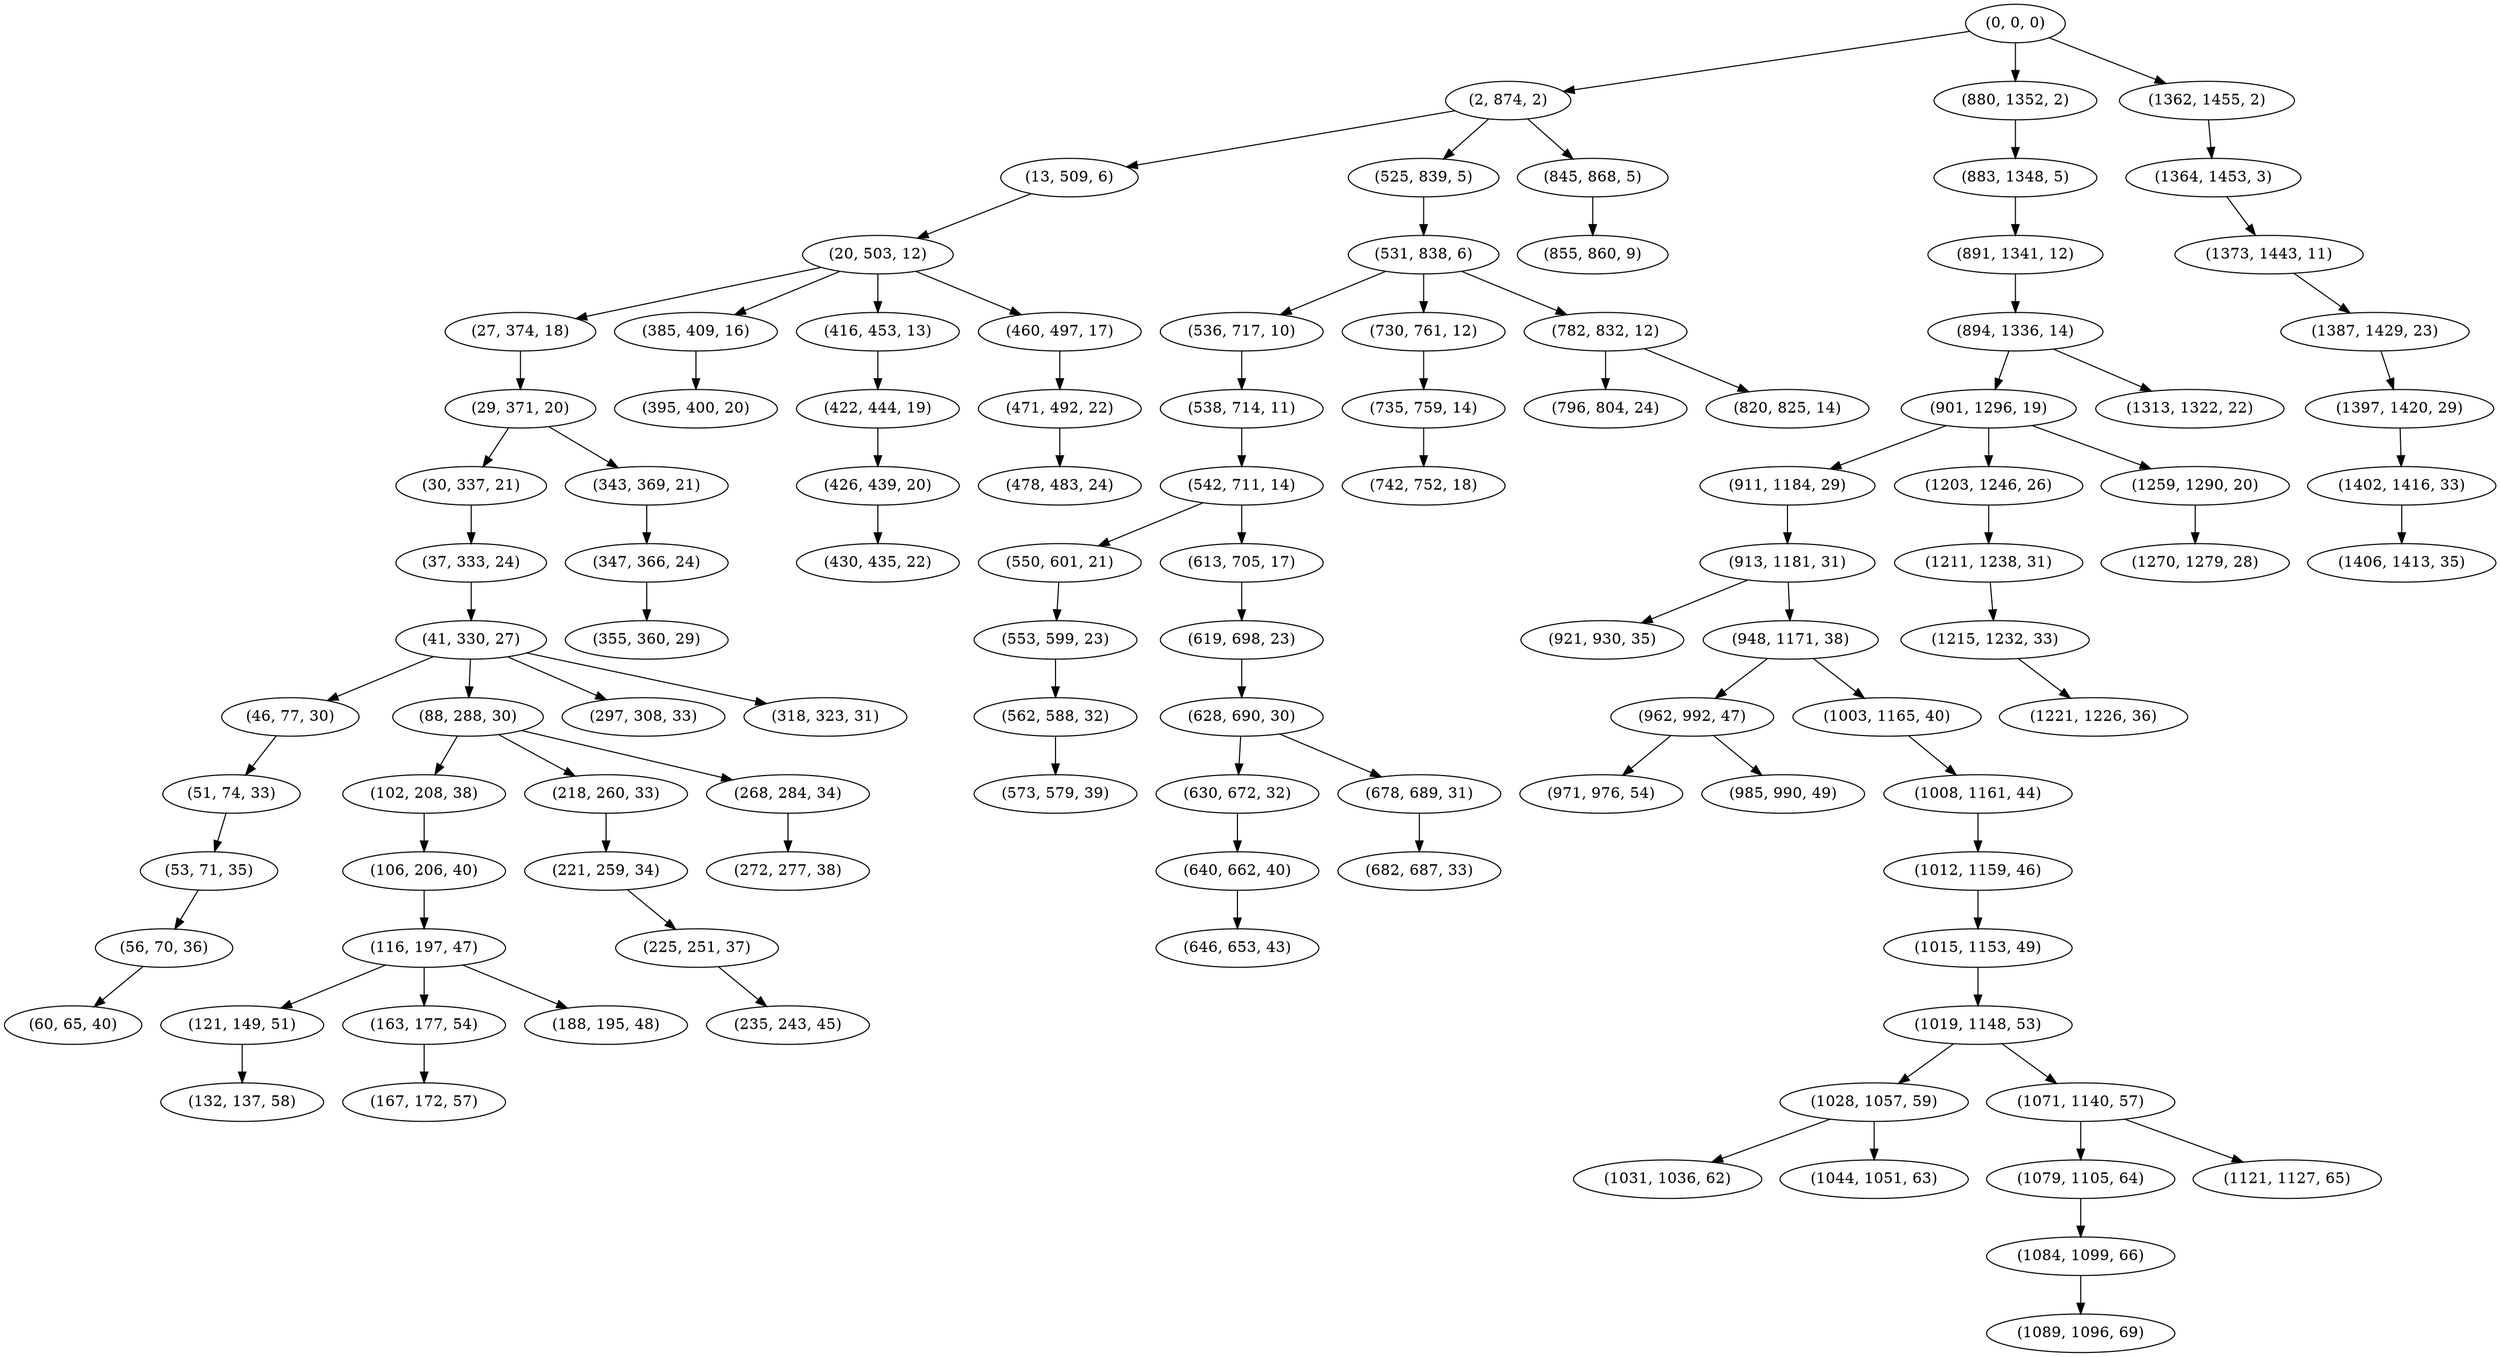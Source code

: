 digraph tree {
    "(0, 0, 0)";
    "(2, 874, 2)";
    "(13, 509, 6)";
    "(20, 503, 12)";
    "(27, 374, 18)";
    "(29, 371, 20)";
    "(30, 337, 21)";
    "(37, 333, 24)";
    "(41, 330, 27)";
    "(46, 77, 30)";
    "(51, 74, 33)";
    "(53, 71, 35)";
    "(56, 70, 36)";
    "(60, 65, 40)";
    "(88, 288, 30)";
    "(102, 208, 38)";
    "(106, 206, 40)";
    "(116, 197, 47)";
    "(121, 149, 51)";
    "(132, 137, 58)";
    "(163, 177, 54)";
    "(167, 172, 57)";
    "(188, 195, 48)";
    "(218, 260, 33)";
    "(221, 259, 34)";
    "(225, 251, 37)";
    "(235, 243, 45)";
    "(268, 284, 34)";
    "(272, 277, 38)";
    "(297, 308, 33)";
    "(318, 323, 31)";
    "(343, 369, 21)";
    "(347, 366, 24)";
    "(355, 360, 29)";
    "(385, 409, 16)";
    "(395, 400, 20)";
    "(416, 453, 13)";
    "(422, 444, 19)";
    "(426, 439, 20)";
    "(430, 435, 22)";
    "(460, 497, 17)";
    "(471, 492, 22)";
    "(478, 483, 24)";
    "(525, 839, 5)";
    "(531, 838, 6)";
    "(536, 717, 10)";
    "(538, 714, 11)";
    "(542, 711, 14)";
    "(550, 601, 21)";
    "(553, 599, 23)";
    "(562, 588, 32)";
    "(573, 579, 39)";
    "(613, 705, 17)";
    "(619, 698, 23)";
    "(628, 690, 30)";
    "(630, 672, 32)";
    "(640, 662, 40)";
    "(646, 653, 43)";
    "(678, 689, 31)";
    "(682, 687, 33)";
    "(730, 761, 12)";
    "(735, 759, 14)";
    "(742, 752, 18)";
    "(782, 832, 12)";
    "(796, 804, 24)";
    "(820, 825, 14)";
    "(845, 868, 5)";
    "(855, 860, 9)";
    "(880, 1352, 2)";
    "(883, 1348, 5)";
    "(891, 1341, 12)";
    "(894, 1336, 14)";
    "(901, 1296, 19)";
    "(911, 1184, 29)";
    "(913, 1181, 31)";
    "(921, 930, 35)";
    "(948, 1171, 38)";
    "(962, 992, 47)";
    "(971, 976, 54)";
    "(985, 990, 49)";
    "(1003, 1165, 40)";
    "(1008, 1161, 44)";
    "(1012, 1159, 46)";
    "(1015, 1153, 49)";
    "(1019, 1148, 53)";
    "(1028, 1057, 59)";
    "(1031, 1036, 62)";
    "(1044, 1051, 63)";
    "(1071, 1140, 57)";
    "(1079, 1105, 64)";
    "(1084, 1099, 66)";
    "(1089, 1096, 69)";
    "(1121, 1127, 65)";
    "(1203, 1246, 26)";
    "(1211, 1238, 31)";
    "(1215, 1232, 33)";
    "(1221, 1226, 36)";
    "(1259, 1290, 20)";
    "(1270, 1279, 28)";
    "(1313, 1322, 22)";
    "(1362, 1455, 2)";
    "(1364, 1453, 3)";
    "(1373, 1443, 11)";
    "(1387, 1429, 23)";
    "(1397, 1420, 29)";
    "(1402, 1416, 33)";
    "(1406, 1413, 35)";
    "(0, 0, 0)" -> "(2, 874, 2)";
    "(0, 0, 0)" -> "(880, 1352, 2)";
    "(0, 0, 0)" -> "(1362, 1455, 2)";
    "(2, 874, 2)" -> "(13, 509, 6)";
    "(2, 874, 2)" -> "(525, 839, 5)";
    "(2, 874, 2)" -> "(845, 868, 5)";
    "(13, 509, 6)" -> "(20, 503, 12)";
    "(20, 503, 12)" -> "(27, 374, 18)";
    "(20, 503, 12)" -> "(385, 409, 16)";
    "(20, 503, 12)" -> "(416, 453, 13)";
    "(20, 503, 12)" -> "(460, 497, 17)";
    "(27, 374, 18)" -> "(29, 371, 20)";
    "(29, 371, 20)" -> "(30, 337, 21)";
    "(29, 371, 20)" -> "(343, 369, 21)";
    "(30, 337, 21)" -> "(37, 333, 24)";
    "(37, 333, 24)" -> "(41, 330, 27)";
    "(41, 330, 27)" -> "(46, 77, 30)";
    "(41, 330, 27)" -> "(88, 288, 30)";
    "(41, 330, 27)" -> "(297, 308, 33)";
    "(41, 330, 27)" -> "(318, 323, 31)";
    "(46, 77, 30)" -> "(51, 74, 33)";
    "(51, 74, 33)" -> "(53, 71, 35)";
    "(53, 71, 35)" -> "(56, 70, 36)";
    "(56, 70, 36)" -> "(60, 65, 40)";
    "(88, 288, 30)" -> "(102, 208, 38)";
    "(88, 288, 30)" -> "(218, 260, 33)";
    "(88, 288, 30)" -> "(268, 284, 34)";
    "(102, 208, 38)" -> "(106, 206, 40)";
    "(106, 206, 40)" -> "(116, 197, 47)";
    "(116, 197, 47)" -> "(121, 149, 51)";
    "(116, 197, 47)" -> "(163, 177, 54)";
    "(116, 197, 47)" -> "(188, 195, 48)";
    "(121, 149, 51)" -> "(132, 137, 58)";
    "(163, 177, 54)" -> "(167, 172, 57)";
    "(218, 260, 33)" -> "(221, 259, 34)";
    "(221, 259, 34)" -> "(225, 251, 37)";
    "(225, 251, 37)" -> "(235, 243, 45)";
    "(268, 284, 34)" -> "(272, 277, 38)";
    "(343, 369, 21)" -> "(347, 366, 24)";
    "(347, 366, 24)" -> "(355, 360, 29)";
    "(385, 409, 16)" -> "(395, 400, 20)";
    "(416, 453, 13)" -> "(422, 444, 19)";
    "(422, 444, 19)" -> "(426, 439, 20)";
    "(426, 439, 20)" -> "(430, 435, 22)";
    "(460, 497, 17)" -> "(471, 492, 22)";
    "(471, 492, 22)" -> "(478, 483, 24)";
    "(525, 839, 5)" -> "(531, 838, 6)";
    "(531, 838, 6)" -> "(536, 717, 10)";
    "(531, 838, 6)" -> "(730, 761, 12)";
    "(531, 838, 6)" -> "(782, 832, 12)";
    "(536, 717, 10)" -> "(538, 714, 11)";
    "(538, 714, 11)" -> "(542, 711, 14)";
    "(542, 711, 14)" -> "(550, 601, 21)";
    "(542, 711, 14)" -> "(613, 705, 17)";
    "(550, 601, 21)" -> "(553, 599, 23)";
    "(553, 599, 23)" -> "(562, 588, 32)";
    "(562, 588, 32)" -> "(573, 579, 39)";
    "(613, 705, 17)" -> "(619, 698, 23)";
    "(619, 698, 23)" -> "(628, 690, 30)";
    "(628, 690, 30)" -> "(630, 672, 32)";
    "(628, 690, 30)" -> "(678, 689, 31)";
    "(630, 672, 32)" -> "(640, 662, 40)";
    "(640, 662, 40)" -> "(646, 653, 43)";
    "(678, 689, 31)" -> "(682, 687, 33)";
    "(730, 761, 12)" -> "(735, 759, 14)";
    "(735, 759, 14)" -> "(742, 752, 18)";
    "(782, 832, 12)" -> "(796, 804, 24)";
    "(782, 832, 12)" -> "(820, 825, 14)";
    "(845, 868, 5)" -> "(855, 860, 9)";
    "(880, 1352, 2)" -> "(883, 1348, 5)";
    "(883, 1348, 5)" -> "(891, 1341, 12)";
    "(891, 1341, 12)" -> "(894, 1336, 14)";
    "(894, 1336, 14)" -> "(901, 1296, 19)";
    "(894, 1336, 14)" -> "(1313, 1322, 22)";
    "(901, 1296, 19)" -> "(911, 1184, 29)";
    "(901, 1296, 19)" -> "(1203, 1246, 26)";
    "(901, 1296, 19)" -> "(1259, 1290, 20)";
    "(911, 1184, 29)" -> "(913, 1181, 31)";
    "(913, 1181, 31)" -> "(921, 930, 35)";
    "(913, 1181, 31)" -> "(948, 1171, 38)";
    "(948, 1171, 38)" -> "(962, 992, 47)";
    "(948, 1171, 38)" -> "(1003, 1165, 40)";
    "(962, 992, 47)" -> "(971, 976, 54)";
    "(962, 992, 47)" -> "(985, 990, 49)";
    "(1003, 1165, 40)" -> "(1008, 1161, 44)";
    "(1008, 1161, 44)" -> "(1012, 1159, 46)";
    "(1012, 1159, 46)" -> "(1015, 1153, 49)";
    "(1015, 1153, 49)" -> "(1019, 1148, 53)";
    "(1019, 1148, 53)" -> "(1028, 1057, 59)";
    "(1019, 1148, 53)" -> "(1071, 1140, 57)";
    "(1028, 1057, 59)" -> "(1031, 1036, 62)";
    "(1028, 1057, 59)" -> "(1044, 1051, 63)";
    "(1071, 1140, 57)" -> "(1079, 1105, 64)";
    "(1071, 1140, 57)" -> "(1121, 1127, 65)";
    "(1079, 1105, 64)" -> "(1084, 1099, 66)";
    "(1084, 1099, 66)" -> "(1089, 1096, 69)";
    "(1203, 1246, 26)" -> "(1211, 1238, 31)";
    "(1211, 1238, 31)" -> "(1215, 1232, 33)";
    "(1215, 1232, 33)" -> "(1221, 1226, 36)";
    "(1259, 1290, 20)" -> "(1270, 1279, 28)";
    "(1362, 1455, 2)" -> "(1364, 1453, 3)";
    "(1364, 1453, 3)" -> "(1373, 1443, 11)";
    "(1373, 1443, 11)" -> "(1387, 1429, 23)";
    "(1387, 1429, 23)" -> "(1397, 1420, 29)";
    "(1397, 1420, 29)" -> "(1402, 1416, 33)";
    "(1402, 1416, 33)" -> "(1406, 1413, 35)";
}
